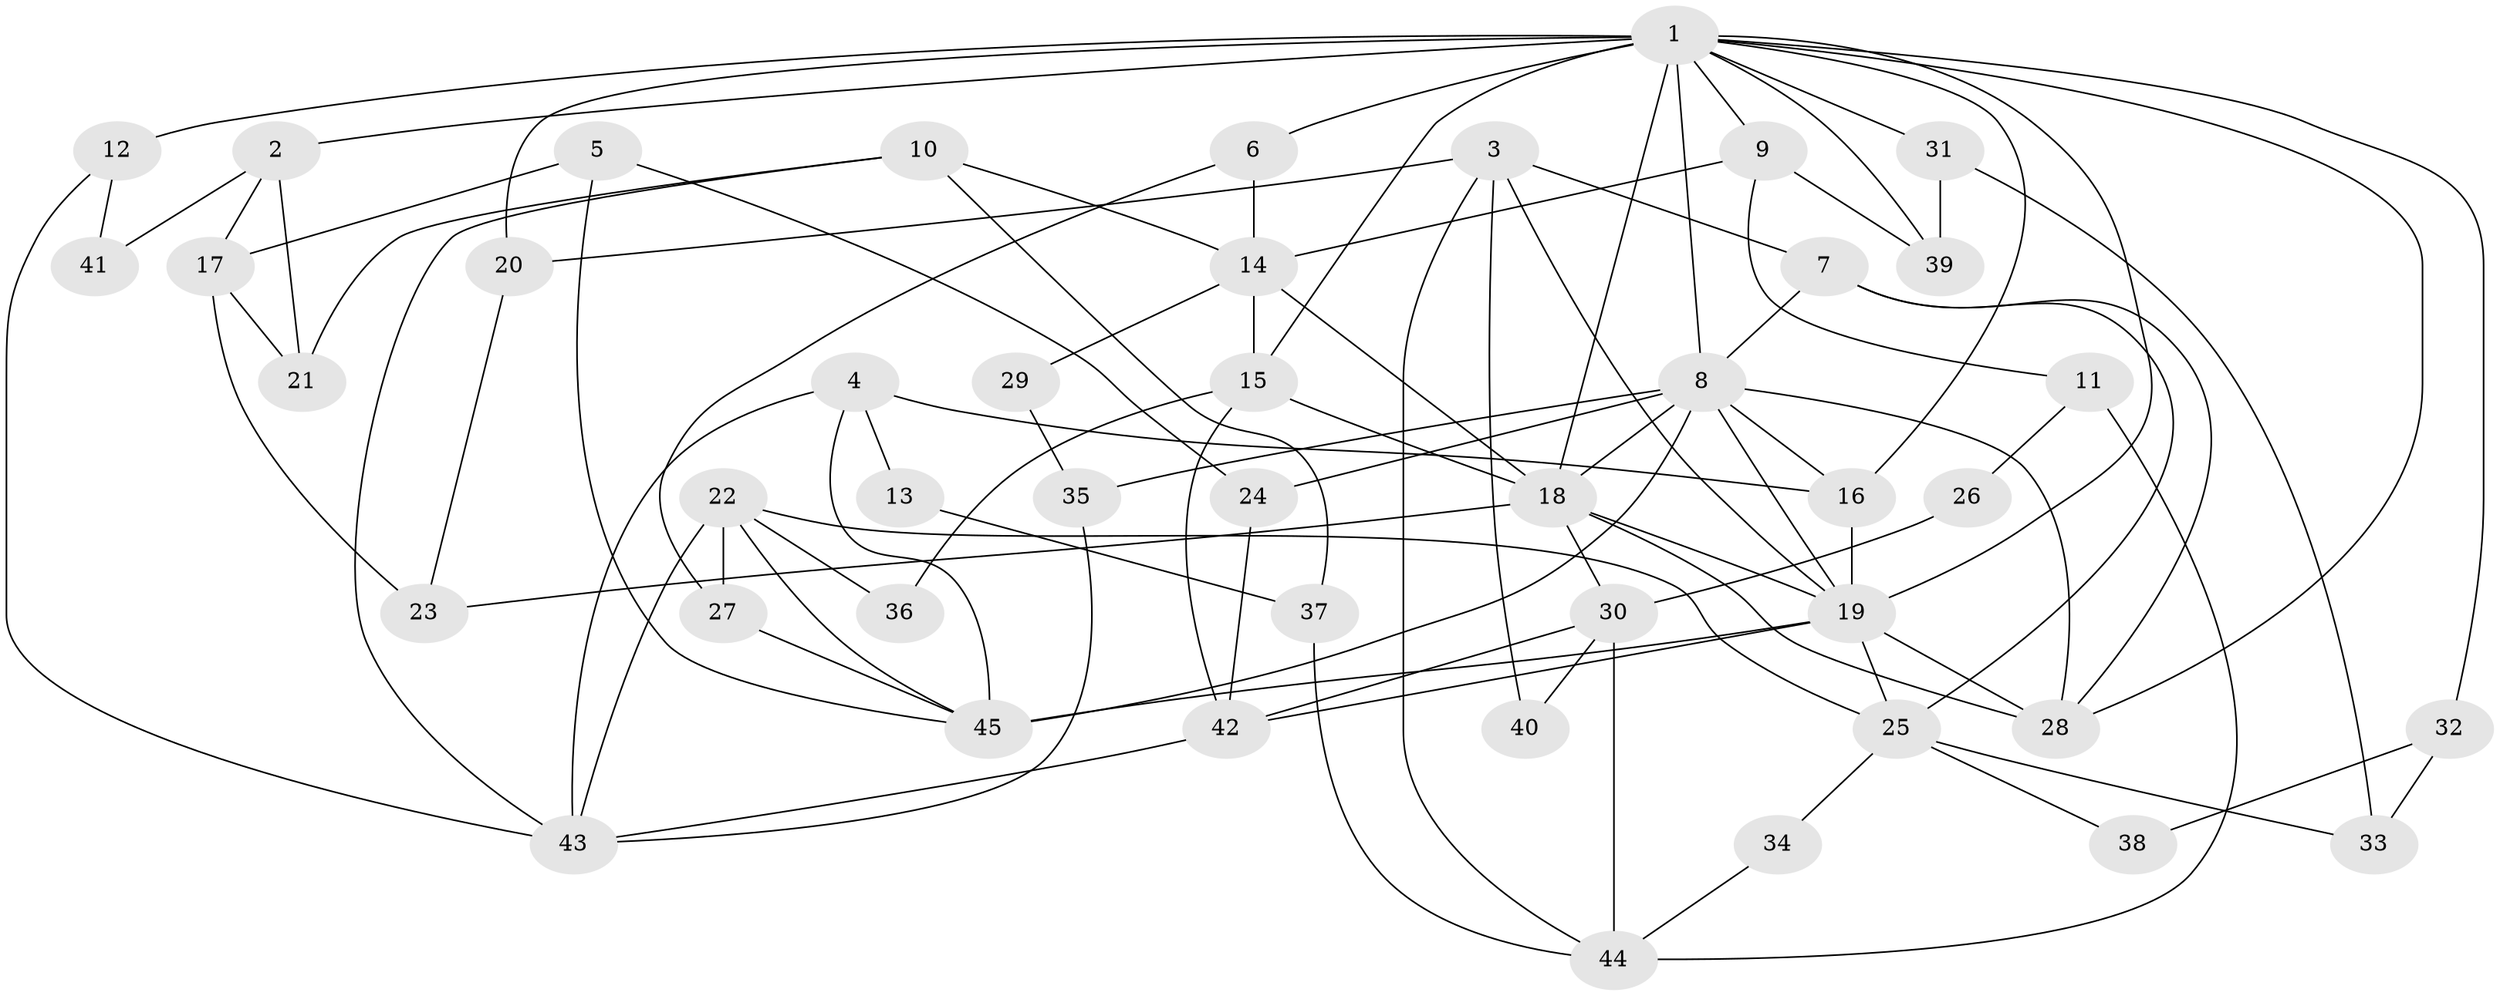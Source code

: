 // original degree distribution, {5: 0.1774193548387097, 4: 0.2903225806451613, 6: 0.0967741935483871, 3: 0.24193548387096775, 7: 0.03225806451612903, 2: 0.14516129032258066, 8: 0.016129032258064516}
// Generated by graph-tools (version 1.1) at 2025/50/03/04/25 22:50:49]
// undirected, 45 vertices, 94 edges
graph export_dot {
  node [color=gray90,style=filled];
  1;
  2;
  3;
  4;
  5;
  6;
  7;
  8;
  9;
  10;
  11;
  12;
  13;
  14;
  15;
  16;
  17;
  18;
  19;
  20;
  21;
  22;
  23;
  24;
  25;
  26;
  27;
  28;
  29;
  30;
  31;
  32;
  33;
  34;
  35;
  36;
  37;
  38;
  39;
  40;
  41;
  42;
  43;
  44;
  45;
  1 -- 2 [weight=1.0];
  1 -- 6 [weight=1.0];
  1 -- 8 [weight=2.0];
  1 -- 9 [weight=1.0];
  1 -- 12 [weight=2.0];
  1 -- 15 [weight=1.0];
  1 -- 16 [weight=1.0];
  1 -- 18 [weight=1.0];
  1 -- 19 [weight=1.0];
  1 -- 20 [weight=2.0];
  1 -- 28 [weight=1.0];
  1 -- 31 [weight=1.0];
  1 -- 32 [weight=1.0];
  1 -- 39 [weight=2.0];
  2 -- 17 [weight=1.0];
  2 -- 21 [weight=1.0];
  2 -- 41 [weight=1.0];
  3 -- 7 [weight=1.0];
  3 -- 19 [weight=2.0];
  3 -- 20 [weight=1.0];
  3 -- 40 [weight=1.0];
  3 -- 44 [weight=1.0];
  4 -- 13 [weight=1.0];
  4 -- 16 [weight=1.0];
  4 -- 43 [weight=1.0];
  4 -- 45 [weight=1.0];
  5 -- 17 [weight=1.0];
  5 -- 24 [weight=1.0];
  5 -- 45 [weight=1.0];
  6 -- 14 [weight=1.0];
  6 -- 27 [weight=1.0];
  7 -- 8 [weight=1.0];
  7 -- 25 [weight=1.0];
  7 -- 28 [weight=1.0];
  8 -- 16 [weight=1.0];
  8 -- 18 [weight=2.0];
  8 -- 19 [weight=1.0];
  8 -- 24 [weight=1.0];
  8 -- 28 [weight=1.0];
  8 -- 35 [weight=1.0];
  8 -- 45 [weight=2.0];
  9 -- 11 [weight=1.0];
  9 -- 14 [weight=1.0];
  9 -- 39 [weight=1.0];
  10 -- 14 [weight=1.0];
  10 -- 21 [weight=1.0];
  10 -- 37 [weight=1.0];
  10 -- 43 [weight=1.0];
  11 -- 26 [weight=1.0];
  11 -- 44 [weight=1.0];
  12 -- 41 [weight=1.0];
  12 -- 43 [weight=1.0];
  13 -- 37 [weight=1.0];
  14 -- 15 [weight=1.0];
  14 -- 18 [weight=1.0];
  14 -- 29 [weight=1.0];
  15 -- 18 [weight=1.0];
  15 -- 36 [weight=1.0];
  15 -- 42 [weight=1.0];
  16 -- 19 [weight=1.0];
  17 -- 21 [weight=1.0];
  17 -- 23 [weight=1.0];
  18 -- 19 [weight=1.0];
  18 -- 23 [weight=1.0];
  18 -- 28 [weight=1.0];
  18 -- 30 [weight=1.0];
  19 -- 25 [weight=1.0];
  19 -- 28 [weight=1.0];
  19 -- 42 [weight=1.0];
  19 -- 45 [weight=2.0];
  20 -- 23 [weight=1.0];
  22 -- 25 [weight=1.0];
  22 -- 27 [weight=1.0];
  22 -- 36 [weight=1.0];
  22 -- 43 [weight=1.0];
  22 -- 45 [weight=1.0];
  24 -- 42 [weight=1.0];
  25 -- 33 [weight=1.0];
  25 -- 34 [weight=1.0];
  25 -- 38 [weight=1.0];
  26 -- 30 [weight=1.0];
  27 -- 45 [weight=1.0];
  29 -- 35 [weight=1.0];
  30 -- 40 [weight=1.0];
  30 -- 42 [weight=1.0];
  30 -- 44 [weight=1.0];
  31 -- 33 [weight=1.0];
  31 -- 39 [weight=1.0];
  32 -- 33 [weight=1.0];
  32 -- 38 [weight=1.0];
  34 -- 44 [weight=1.0];
  35 -- 43 [weight=1.0];
  37 -- 44 [weight=1.0];
  42 -- 43 [weight=1.0];
}
